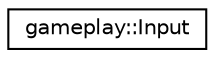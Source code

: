 digraph G
{
  edge [fontname="Helvetica",fontsize="10",labelfontname="Helvetica",labelfontsize="10"];
  node [fontname="Helvetica",fontsize="10",shape=record];
  rankdir="LR";
  Node1 [label="gameplay::Input",height=0.2,width=0.4,color="black", fillcolor="white", style="filled",URL="$classgameplay_1_1_input.html"];
}
